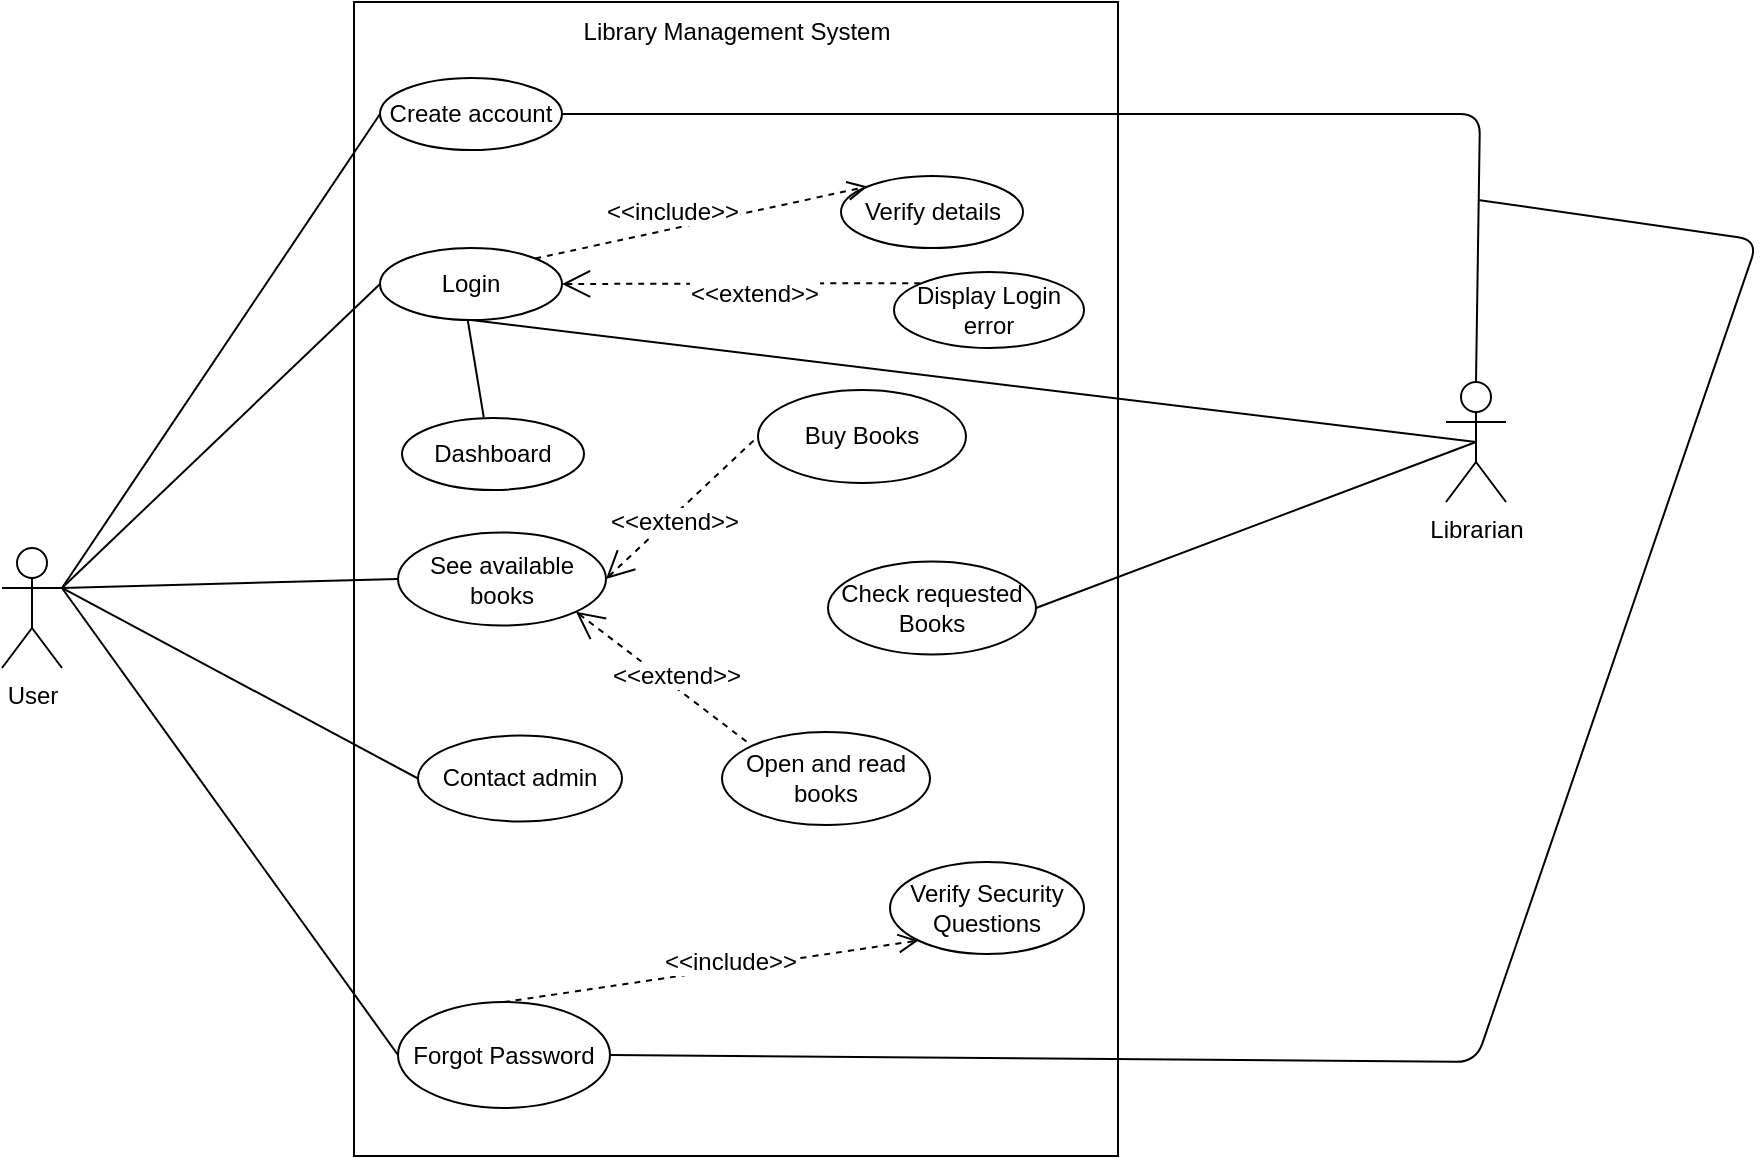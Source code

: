 <mxfile version="26.0.16">
  <diagram name="Page-1" id="Fura0IFlR3WcPwRPqnOE">
    <mxGraphModel dx="1558" dy="1046" grid="0" gridSize="10" guides="1" tooltips="1" connect="1" arrows="1" fold="1" page="0" pageScale="1" pageWidth="850" pageHeight="1100" math="0" shadow="0">
      <root>
        <mxCell id="0" />
        <mxCell id="1" parent="0" />
        <mxCell id="AoH2jqG6qm3q8wurrTMe-1" value="" style="rounded=0;whiteSpace=wrap;html=1;" vertex="1" parent="1">
          <mxGeometry x="49" y="-198" width="382" height="577" as="geometry" />
        </mxCell>
        <mxCell id="AoH2jqG6qm3q8wurrTMe-2" value="Library Management System" style="text;html=1;align=center;verticalAlign=middle;whiteSpace=wrap;rounded=0;" vertex="1" parent="1">
          <mxGeometry x="162" y="-198" width="157" height="30" as="geometry" />
        </mxCell>
        <mxCell id="AoH2jqG6qm3q8wurrTMe-3" value="User" style="shape=umlActor;verticalLabelPosition=bottom;verticalAlign=top;html=1;outlineConnect=0;" vertex="1" parent="1">
          <mxGeometry x="-127" y="75" width="30" height="60" as="geometry" />
        </mxCell>
        <mxCell id="AoH2jqG6qm3q8wurrTMe-4" value="Librarian" style="shape=umlActor;verticalLabelPosition=bottom;verticalAlign=top;html=1;outlineConnect=0;" vertex="1" parent="1">
          <mxGeometry x="595" y="-8" width="30" height="60" as="geometry" />
        </mxCell>
        <mxCell id="AoH2jqG6qm3q8wurrTMe-5" value="Login" style="ellipse;whiteSpace=wrap;html=1;" vertex="1" parent="1">
          <mxGeometry x="62" y="-75" width="91" height="36" as="geometry" />
        </mxCell>
        <mxCell id="AoH2jqG6qm3q8wurrTMe-6" value="Verify details" style="ellipse;whiteSpace=wrap;html=1;" vertex="1" parent="1">
          <mxGeometry x="292.5" y="-111" width="91" height="36" as="geometry" />
        </mxCell>
        <mxCell id="AoH2jqG6qm3q8wurrTMe-7" value="Display Login error" style="ellipse;whiteSpace=wrap;html=1;" vertex="1" parent="1">
          <mxGeometry x="319" y="-63" width="95" height="38" as="geometry" />
        </mxCell>
        <mxCell id="AoH2jqG6qm3q8wurrTMe-8" value="&amp;lt;&amp;lt;include&amp;gt;&amp;gt;" style="html=1;verticalAlign=bottom;labelBackgroundColor=default;endArrow=open;endFill=0;dashed=1;rounded=0;fontSize=12;startSize=8;endSize=8;curved=1;exitX=1;exitY=0;exitDx=0;exitDy=0;entryX=0;entryY=0;entryDx=0;entryDy=0;" edge="1" parent="1" source="AoH2jqG6qm3q8wurrTMe-5" target="AoH2jqG6qm3q8wurrTMe-6">
          <mxGeometry x="-0.177" y="-1" width="160" relative="1" as="geometry">
            <mxPoint x="170" y="-107" as="sourcePoint" />
            <mxPoint x="330" y="-107" as="targetPoint" />
            <mxPoint as="offset" />
          </mxGeometry>
        </mxCell>
        <mxCell id="AoH2jqG6qm3q8wurrTMe-9" value="&amp;lt;&amp;lt;extend&amp;gt;&amp;gt;" style="edgeStyle=none;html=1;startArrow=open;endArrow=none;startSize=12;verticalAlign=bottom;dashed=1;labelBackgroundColor=default;rounded=0;fontSize=12;curved=1;entryX=0;entryY=0;entryDx=0;entryDy=0;exitX=1;exitY=0.5;exitDx=0;exitDy=0;fontColor=default;" edge="1" parent="1" source="AoH2jqG6qm3q8wurrTMe-5" target="AoH2jqG6qm3q8wurrTMe-7">
          <mxGeometry x="0.064" y="-14" width="160" relative="1" as="geometry">
            <mxPoint x="61" y="-45" as="sourcePoint" />
            <mxPoint x="221" y="-45" as="targetPoint" />
            <mxPoint as="offset" />
          </mxGeometry>
        </mxCell>
        <mxCell id="AoH2jqG6qm3q8wurrTMe-10" value="Forgot Password" style="ellipse;whiteSpace=wrap;html=1;" vertex="1" parent="1">
          <mxGeometry x="71" y="302" width="106" height="53" as="geometry" />
        </mxCell>
        <mxCell id="AoH2jqG6qm3q8wurrTMe-11" value="Dashboard" style="ellipse;whiteSpace=wrap;html=1;" vertex="1" parent="1">
          <mxGeometry x="73" y="10" width="91" height="36" as="geometry" />
        </mxCell>
        <mxCell id="AoH2jqG6qm3q8wurrTMe-12" value="" style="endArrow=none;html=1;rounded=0;fontSize=12;startSize=8;endSize=8;curved=1;exitX=0.449;exitY=-0.012;exitDx=0;exitDy=0;exitPerimeter=0;entryX=0.482;entryY=1;entryDx=0;entryDy=0;entryPerimeter=0;" edge="1" parent="1" source="AoH2jqG6qm3q8wurrTMe-11" target="AoH2jqG6qm3q8wurrTMe-5">
          <mxGeometry width="50" height="50" relative="1" as="geometry">
            <mxPoint x="344" y="120" as="sourcePoint" />
            <mxPoint x="111" y="-79" as="targetPoint" />
          </mxGeometry>
        </mxCell>
        <mxCell id="AoH2jqG6qm3q8wurrTMe-13" value="" style="endArrow=none;html=1;rounded=0;fontSize=12;startSize=8;endSize=8;curved=1;entryX=0.5;entryY=0.5;entryDx=0;entryDy=0;entryPerimeter=0;exitX=0.5;exitY=1;exitDx=0;exitDy=0;" edge="1" parent="1" source="AoH2jqG6qm3q8wurrTMe-5" target="AoH2jqG6qm3q8wurrTMe-4">
          <mxGeometry width="50" height="50" relative="1" as="geometry">
            <mxPoint x="122" y="27" as="sourcePoint" />
            <mxPoint x="172" y="-23" as="targetPoint" />
          </mxGeometry>
        </mxCell>
        <mxCell id="AoH2jqG6qm3q8wurrTMe-14" value="See available books" style="ellipse;whiteSpace=wrap;html=1;" vertex="1" parent="1">
          <mxGeometry x="71" y="67.25" width="104" height="46.5" as="geometry" />
        </mxCell>
        <mxCell id="AoH2jqG6qm3q8wurrTMe-15" value="Buy Books" style="ellipse;whiteSpace=wrap;html=1;" vertex="1" parent="1">
          <mxGeometry x="251" y="-4" width="104" height="46.5" as="geometry" />
        </mxCell>
        <mxCell id="AoH2jqG6qm3q8wurrTMe-16" value="Open and read books" style="ellipse;whiteSpace=wrap;html=1;" vertex="1" parent="1">
          <mxGeometry x="233" y="167" width="104" height="46.5" as="geometry" />
        </mxCell>
        <mxCell id="AoH2jqG6qm3q8wurrTMe-17" value="&amp;lt;&amp;lt;extend&amp;gt;&amp;gt;" style="edgeStyle=none;html=1;startArrow=open;endArrow=none;startSize=12;verticalAlign=bottom;dashed=1;labelBackgroundColor=default;rounded=0;fontSize=12;curved=1;entryX=0;entryY=0.5;entryDx=0;entryDy=0;exitX=1;exitY=0.5;exitDx=0;exitDy=0;" edge="1" parent="1" source="AoH2jqG6qm3q8wurrTMe-14" target="AoH2jqG6qm3q8wurrTMe-15">
          <mxGeometry x="-0.272" y="-9" width="160" relative="1" as="geometry">
            <mxPoint x="102" y="75" as="sourcePoint" />
            <mxPoint x="262" y="75" as="targetPoint" />
            <mxPoint as="offset" />
          </mxGeometry>
        </mxCell>
        <mxCell id="AoH2jqG6qm3q8wurrTMe-18" value="&amp;lt;&amp;lt;extend&amp;gt;&amp;gt;" style="edgeStyle=none;html=1;startArrow=open;endArrow=none;startSize=12;verticalAlign=bottom;dashed=1;labelBackgroundColor=default;rounded=0;fontSize=12;curved=1;entryX=0;entryY=0;entryDx=0;entryDy=0;exitX=1;exitY=1;exitDx=0;exitDy=0;" edge="1" parent="1" source="AoH2jqG6qm3q8wurrTMe-14" target="AoH2jqG6qm3q8wurrTMe-16">
          <mxGeometry x="0.164" y="-2" width="160" relative="1" as="geometry">
            <mxPoint x="185" y="101" as="sourcePoint" />
            <mxPoint x="281" y="11" as="targetPoint" />
            <mxPoint as="offset" />
          </mxGeometry>
        </mxCell>
        <mxCell id="AoH2jqG6qm3q8wurrTMe-19" value="" style="endArrow=none;html=1;rounded=0;fontSize=12;startSize=8;endSize=8;curved=1;exitX=1;exitY=0.333;exitDx=0;exitDy=0;exitPerimeter=0;entryX=0;entryY=0.5;entryDx=0;entryDy=0;" edge="1" parent="1" source="AoH2jqG6qm3q8wurrTMe-3" target="AoH2jqG6qm3q8wurrTMe-5">
          <mxGeometry width="50" height="50" relative="1" as="geometry">
            <mxPoint x="-21" y="-16" as="sourcePoint" />
            <mxPoint x="-22" y="-75" as="targetPoint" />
          </mxGeometry>
        </mxCell>
        <mxCell id="AoH2jqG6qm3q8wurrTMe-20" value="" style="endArrow=none;html=1;rounded=0;fontSize=12;startSize=8;endSize=8;curved=1;exitX=1;exitY=0.333;exitDx=0;exitDy=0;exitPerimeter=0;entryX=0;entryY=0.5;entryDx=0;entryDy=0;" edge="1" parent="1" source="AoH2jqG6qm3q8wurrTMe-3" target="AoH2jqG6qm3q8wurrTMe-14">
          <mxGeometry width="50" height="50" relative="1" as="geometry">
            <mxPoint x="-37" y="91" as="sourcePoint" />
            <mxPoint x="78" y="-88" as="targetPoint" />
          </mxGeometry>
        </mxCell>
        <mxCell id="AoH2jqG6qm3q8wurrTMe-21" value="Contact admin" style="ellipse;whiteSpace=wrap;html=1;" vertex="1" parent="1">
          <mxGeometry x="81" y="168.75" width="102" height="43" as="geometry" />
        </mxCell>
        <mxCell id="AoH2jqG6qm3q8wurrTMe-22" value="" style="endArrow=none;html=1;rounded=0;fontSize=12;startSize=8;endSize=8;curved=1;exitX=1;exitY=0.333;exitDx=0;exitDy=0;exitPerimeter=0;entryX=0;entryY=0.5;entryDx=0;entryDy=0;" edge="1" parent="1" source="AoH2jqG6qm3q8wurrTMe-3" target="AoH2jqG6qm3q8wurrTMe-21">
          <mxGeometry width="50" height="50" relative="1" as="geometry">
            <mxPoint x="-37" y="91" as="sourcePoint" />
            <mxPoint x="81" y="101" as="targetPoint" />
          </mxGeometry>
        </mxCell>
        <mxCell id="AoH2jqG6qm3q8wurrTMe-26" value="" style="endArrow=none;html=1;rounded=0;fontSize=12;startSize=8;endSize=8;curved=1;exitX=1;exitY=0.333;exitDx=0;exitDy=0;exitPerimeter=0;entryX=0;entryY=0.5;entryDx=0;entryDy=0;" edge="1" parent="1" source="AoH2jqG6qm3q8wurrTMe-3" target="AoH2jqG6qm3q8wurrTMe-10">
          <mxGeometry width="50" height="50" relative="1" as="geometry">
            <mxPoint x="-87" y="105" as="sourcePoint" />
            <mxPoint x="91" y="200" as="targetPoint" />
          </mxGeometry>
        </mxCell>
        <mxCell id="AoH2jqG6qm3q8wurrTMe-28" value="Check requested Books" style="ellipse;whiteSpace=wrap;html=1;" vertex="1" parent="1">
          <mxGeometry x="286" y="81.75" width="104" height="46.5" as="geometry" />
        </mxCell>
        <mxCell id="AoH2jqG6qm3q8wurrTMe-29" value="" style="endArrow=none;html=1;rounded=0;fontSize=12;startSize=8;endSize=8;curved=1;exitX=1;exitY=0.5;exitDx=0;exitDy=0;entryX=0.5;entryY=0.5;entryDx=0;entryDy=0;entryPerimeter=0;" edge="1" parent="1" source="AoH2jqG6qm3q8wurrTMe-28" target="AoH2jqG6qm3q8wurrTMe-4">
          <mxGeometry width="50" height="50" relative="1" as="geometry">
            <mxPoint x="166" y="-94" as="sourcePoint" />
            <mxPoint x="593" y="-39" as="targetPoint" />
          </mxGeometry>
        </mxCell>
        <mxCell id="AoH2jqG6qm3q8wurrTMe-30" value="Create account" style="ellipse;whiteSpace=wrap;html=1;" vertex="1" parent="1">
          <mxGeometry x="62" y="-160" width="91" height="36" as="geometry" />
        </mxCell>
        <mxCell id="AoH2jqG6qm3q8wurrTMe-31" value="" style="endArrow=none;html=1;rounded=0;fontSize=12;startSize=8;endSize=8;curved=1;exitX=1;exitY=0.333;exitDx=0;exitDy=0;exitPerimeter=0;entryX=0;entryY=0.5;entryDx=0;entryDy=0;" edge="1" parent="1" source="AoH2jqG6qm3q8wurrTMe-3" target="AoH2jqG6qm3q8wurrTMe-30">
          <mxGeometry width="50" height="50" relative="1" as="geometry">
            <mxPoint x="-87" y="105" as="sourcePoint" />
            <mxPoint x="72" y="-47" as="targetPoint" />
          </mxGeometry>
        </mxCell>
        <mxCell id="AoH2jqG6qm3q8wurrTMe-32" value="" style="endArrow=none;html=1;rounded=1;fontSize=12;startSize=8;endSize=8;curved=0;exitX=1;exitY=0.5;exitDx=0;exitDy=0;entryX=0.5;entryY=0;entryDx=0;entryDy=0;entryPerimeter=0;" edge="1" parent="1" source="AoH2jqG6qm3q8wurrTMe-30" target="AoH2jqG6qm3q8wurrTMe-4">
          <mxGeometry width="50" height="50" relative="1" as="geometry">
            <mxPoint x="-87" y="105" as="sourcePoint" />
            <mxPoint x="606" y="-18" as="targetPoint" />
            <Array as="points">
              <mxPoint x="612" y="-142" />
            </Array>
          </mxGeometry>
        </mxCell>
        <mxCell id="AoH2jqG6qm3q8wurrTMe-34" value="" style="endArrow=none;html=1;rounded=1;fontSize=12;startSize=8;endSize=8;curved=0;exitX=1;exitY=0.5;exitDx=0;exitDy=0;" edge="1" parent="1" source="AoH2jqG6qm3q8wurrTMe-10">
          <mxGeometry width="50" height="50" relative="1" as="geometry">
            <mxPoint x="400" y="115" as="sourcePoint" />
            <mxPoint x="611" y="-99" as="targetPoint" />
            <Array as="points">
              <mxPoint x="610" y="332" />
              <mxPoint x="751" y="-79" />
            </Array>
          </mxGeometry>
        </mxCell>
        <mxCell id="AoH2jqG6qm3q8wurrTMe-35" value="Verify Security Questions" style="ellipse;whiteSpace=wrap;html=1;" vertex="1" parent="1">
          <mxGeometry x="317" y="232" width="97" height="46" as="geometry" />
        </mxCell>
        <mxCell id="AoH2jqG6qm3q8wurrTMe-36" value="&amp;lt;&amp;lt;include&amp;gt;&amp;gt;" style="html=1;verticalAlign=bottom;labelBackgroundColor=default;endArrow=open;endFill=0;dashed=1;rounded=0;fontSize=12;startSize=8;endSize=8;curved=1;entryX=0;entryY=1;entryDx=0;entryDy=0;exitX=0.5;exitY=0;exitDx=0;exitDy=0;" edge="1" parent="1" source="AoH2jqG6qm3q8wurrTMe-10" target="AoH2jqG6qm3q8wurrTMe-35">
          <mxGeometry x="0.077" y="-6" width="160" relative="1" as="geometry">
            <mxPoint x="297" y="201" as="sourcePoint" />
            <mxPoint x="457" y="201" as="targetPoint" />
            <mxPoint as="offset" />
          </mxGeometry>
        </mxCell>
      </root>
    </mxGraphModel>
  </diagram>
</mxfile>
